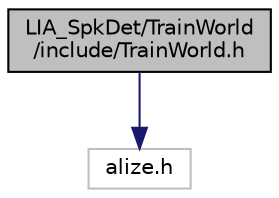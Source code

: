 digraph "LIA_SpkDet/TrainWorld/include/TrainWorld.h"
{
  edge [fontname="Helvetica",fontsize="10",labelfontname="Helvetica",labelfontsize="10"];
  node [fontname="Helvetica",fontsize="10",shape=record];
  Node1 [label="LIA_SpkDet/TrainWorld\l/include/TrainWorld.h",height=0.2,width=0.4,color="black", fillcolor="grey75", style="filled" fontcolor="black"];
  Node1 -> Node2 [color="midnightblue",fontsize="10",style="solid",fontname="Helvetica"];
  Node2 [label="alize.h",height=0.2,width=0.4,color="grey75", fillcolor="white", style="filled"];
}
